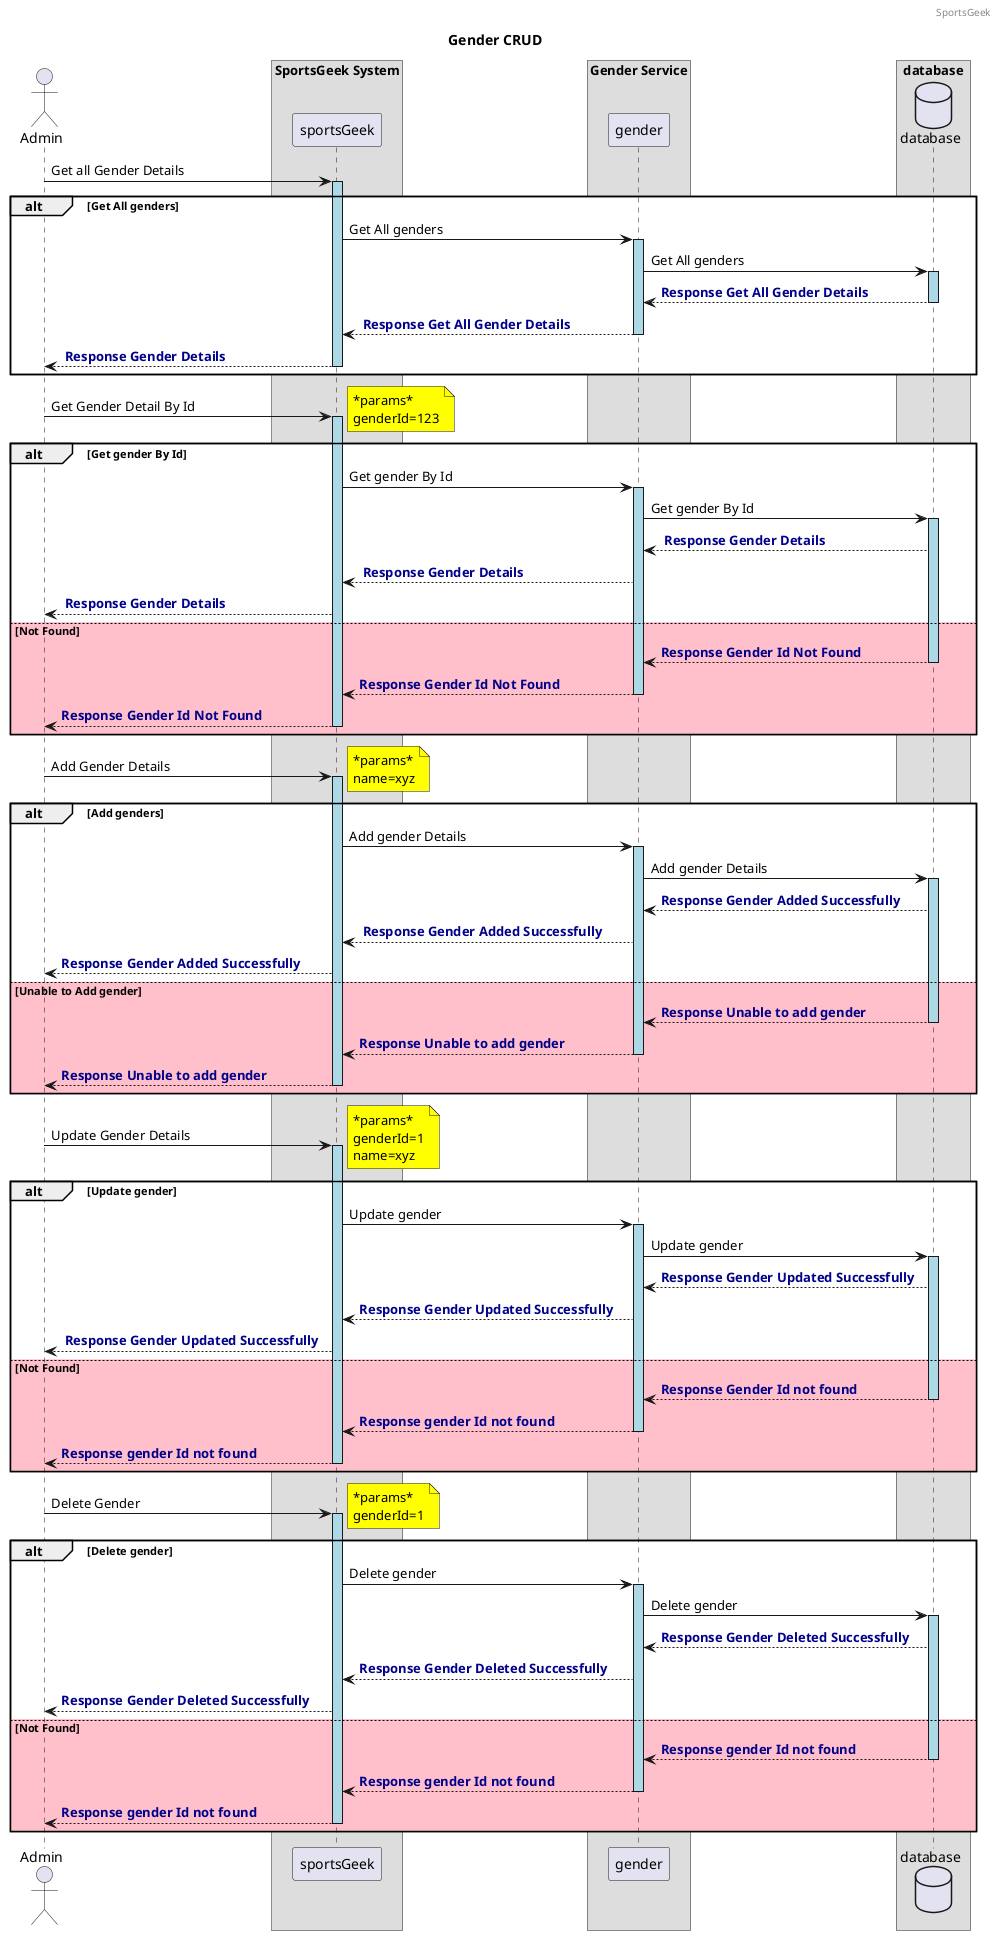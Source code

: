 @startuml
header SportsGeek
title Gender CRUD
skinparam ParticipantPadding 10
skinparam BoxPadding 20
actor Admin
box "SportsGeek System"
 participant sportsGeek
end box
box "Gender Service"
 participant gender
end box
box "database"
    database database
end box

Admin -> sportsGeek: Get all Gender Details
activate "sportsGeek" #lightblue
alt #white Get All genders
    sportsGeek -> "gender" : Get All genders
    activate gender #lightblue
    "gender" -> "database" : Get All genders
    activate "database" #lightblue
    "database" --> "gender" : <font color=darkblue><b>Response Get All Gender Details
    deactivate "database"
    "gender" --> "sportsGeek" : <font color=darkblue><b> Response Get All Gender Details
    deactivate "gender"
"sportsGeek" --> Admin : <font color=darkblue><b> Response Gender Details
deactivate "sportsGeek"
end alt

Admin -> "sportsGeek": Get Gender Detail By Id
activate "sportsGeek" #lightblue
alt #white Get gender By Id
note right #yellow
        *params*
        genderId=123
        end note
    "sportsGeek" -> "gender" : Get gender By Id
    activate gender #lightblue
    "gender" -> "database" : Get gender By Id
        activate "database" #lightblue
    "database" --> "gender" : <font color=darkblue><b> Response Gender Details
"gender" --> "sportsGeek" : <font color=darkblue><b> Response Gender Details
"sportsGeek" --> Admin : <font color=darkblue><b> Response Gender Details
else #pink Not Found
      "database" --> "gender" : <font color=darkblue><b>Response Gender Id Not Found
deactivate "database"
"gender" --> "sportsGeek" : <font color=darkblue><b>Response Gender Id Not Found
deactivate "gender"
"sportsGeek" --> Admin : <font color=darkblue><b>Response Gender Id Not Found
deactivate "sportsGeek"
end alt


Admin -> "sportsGeek": Add Gender Details
activate "sportsGeek" #lightblue
note right #yellow
        *params*
        name=xyz
        end note
alt #white Add genders
    "sportsGeek" -> "gender" : Add gender Details
    activate gender #lightblue
    gender -> "database" : Add gender Details
    activate "database" #lightblue
    "database" --> "gender" : <font color=darkblue><b>Response Gender Added Successfully
"gender" --> "sportsGeek" : <font color=darkblue><b> Response Gender Added Successfully
"sportsGeek" --> Admin : <font color=darkblue><b>Response Gender Added Successfully
else #pink Unable to Add gender
"database" --> "gender" : <font color=darkblue><b>Response Unable to add gender
deactivate "database"
"gender" --> "sportsGeek" : <font color=darkblue><b>Response Unable to add gender
deactivate "gender"
"sportsGeek" --> Admin : <font color=darkblue><b>Response Unable to add gender
deactivate "sportsGeek"
end alt

Admin -> "sportsGeek": Update Gender Details
activate "sportsGeek" #lightblue
note right #yellow
        *params*
        genderId=1
        name=xyz
        end note
alt #white Update gender
    "sportsGeek" -> "gender" : Update gender
    activate gender #lightblue
    gender -> "database" : Update gender
    activate "database" #lightblue
    "database" --> "gender" : <font color=darkblue><b>Response Gender Updated Successfully
"gender" --> "sportsGeek" : <font color=darkblue><b>Response Gender Updated Successfully
"sportsGeek" --> Admin : <font color=darkblue><b> Response Gender Updated Successfully
else #pink Not Found
"database" --> "gender" : <font color=darkblue><b>Response Gender Id not found
deactivate "database"
"gender" --> "sportsGeek" : <font color=darkblue><b>Response gender Id not found
deactivate "gender"
"sportsGeek" --> Admin : <font color=darkblue><b>Response gender Id not found
deactivate "sportsGeek"
end alt

Admin -> "sportsGeek": Delete Gender
activate "sportsGeek" #lightblue
note right #yellow
        *params*
        genderId=1
        end note
alt #white Delete gender
    "sportsGeek" -> "gender" : Delete gender
    activate gender #lightblue
    gender -> "database" : Delete gender
    activate "database" #lightblue
    "database" --> "gender" : <font color=darkblue><b>Response Gender Deleted Successfully
"gender" --> "sportsGeek" : <font color=darkblue><b>Response Gender Deleted Successfully
"sportsGeek" --> Admin : <font color=darkblue><b>Response Gender Deleted Successfully
else #pink Not Found
"database" --> "gender" : <font color=darkblue><b>Response gender Id not found
deactivate "database"
"gender" --> "sportsGeek" : <font color=darkblue><b>Response gender Id not found
deactivate "gender"
"sportsGeek" --> Admin : <font color=darkblue><b>Response gender Id not found
deactivate "sportsGeek"
end alt
@enduml